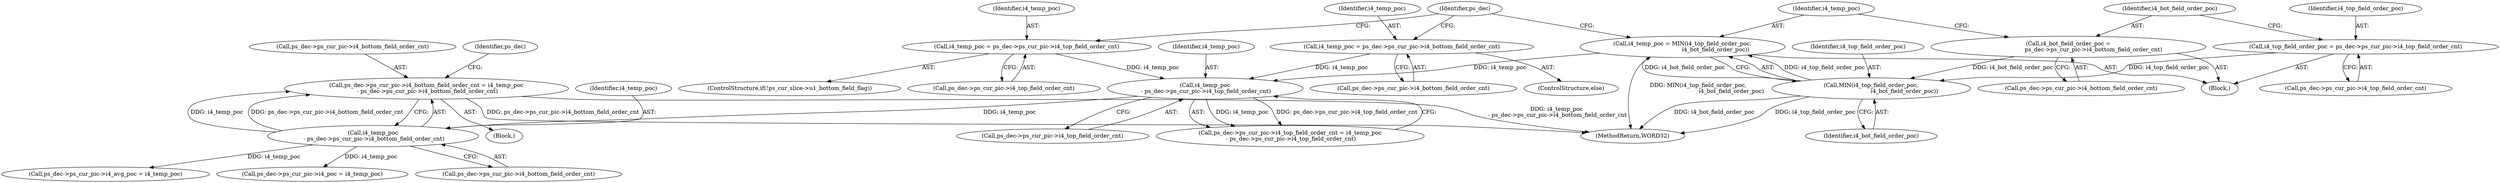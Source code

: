 digraph "0_Android_6c327afb263837bc90760c55c6605b26161a4eb9_0@integer" {
"1001342" [label="(Call,ps_dec->ps_cur_pic->i4_bottom_field_order_cnt = i4_temp_poc\n - ps_dec->ps_cur_pic->i4_bottom_field_order_cnt)"];
"1001348" [label="(Call,i4_temp_poc\n - ps_dec->ps_cur_pic->i4_bottom_field_order_cnt)"];
"1001335" [label="(Call,i4_temp_poc\n - ps_dec->ps_cur_pic->i4_top_field_order_cnt)"];
"1001314" [label="(Call,i4_temp_poc = ps_dec->ps_cur_pic->i4_top_field_order_cnt)"];
"1001303" [label="(Call,i4_temp_poc = MIN(i4_top_field_order_poc,\n                                     i4_bot_field_order_poc))"];
"1001305" [label="(Call,MIN(i4_top_field_order_poc,\n                                     i4_bot_field_order_poc))"];
"1001289" [label="(Call,i4_top_field_order_poc = ps_dec->ps_cur_pic->i4_top_field_order_cnt)"];
"1001296" [label="(Call,i4_bot_field_order_poc =\n                            ps_dec->ps_cur_pic->i4_bottom_field_order_cnt)"];
"1001322" [label="(Call,i4_temp_poc = ps_dec->ps_cur_pic->i4_bottom_field_order_cnt)"];
"1001288" [label="(Block,)"];
"1001290" [label="(Identifier,i4_top_field_order_poc)"];
"1001337" [label="(Call,ps_dec->ps_cur_pic->i4_top_field_order_cnt)"];
"1001332" [label="(Identifier,ps_dec)"];
"1001329" [label="(Call,ps_dec->ps_cur_pic->i4_top_field_order_cnt = i4_temp_poc\n - ps_dec->ps_cur_pic->i4_top_field_order_cnt)"];
"1001289" [label="(Call,i4_top_field_order_poc = ps_dec->ps_cur_pic->i4_top_field_order_cnt)"];
"1001298" [label="(Call,ps_dec->ps_cur_pic->i4_bottom_field_order_cnt)"];
"1001304" [label="(Identifier,i4_temp_poc)"];
"1001362" [label="(Call,ps_dec->ps_cur_pic->i4_avg_poc = i4_temp_poc)"];
"1001343" [label="(Call,ps_dec->ps_cur_pic->i4_bottom_field_order_cnt)"];
"1001314" [label="(Call,i4_temp_poc = ps_dec->ps_cur_pic->i4_top_field_order_cnt)"];
"1001349" [label="(Identifier,i4_temp_poc)"];
"1001355" [label="(Call,ps_dec->ps_cur_pic->i4_poc = i4_temp_poc)"];
"1001321" [label="(ControlStructure,else)"];
"1001323" [label="(Identifier,i4_temp_poc)"];
"1001279" [label="(Block,)"];
"1001336" [label="(Identifier,i4_temp_poc)"];
"1001324" [label="(Call,ps_dec->ps_cur_pic->i4_bottom_field_order_cnt)"];
"1001306" [label="(Identifier,i4_top_field_order_poc)"];
"1002606" [label="(MethodReturn,WORD32)"];
"1001322" [label="(Call,i4_temp_poc = ps_dec->ps_cur_pic->i4_bottom_field_order_cnt)"];
"1001296" [label="(Call,i4_bot_field_order_poc =\n                            ps_dec->ps_cur_pic->i4_bottom_field_order_cnt)"];
"1001316" [label="(Call,ps_dec->ps_cur_pic->i4_top_field_order_cnt)"];
"1001315" [label="(Identifier,i4_temp_poc)"];
"1001309" [label="(ControlStructure,if(!ps_cur_slice->u1_bottom_field_flag))"];
"1001291" [label="(Call,ps_dec->ps_cur_pic->i4_top_field_order_cnt)"];
"1001342" [label="(Call,ps_dec->ps_cur_pic->i4_bottom_field_order_cnt = i4_temp_poc\n - ps_dec->ps_cur_pic->i4_bottom_field_order_cnt)"];
"1001335" [label="(Call,i4_temp_poc\n - ps_dec->ps_cur_pic->i4_top_field_order_cnt)"];
"1001350" [label="(Call,ps_dec->ps_cur_pic->i4_bottom_field_order_cnt)"];
"1001303" [label="(Call,i4_temp_poc = MIN(i4_top_field_order_poc,\n                                     i4_bot_field_order_poc))"];
"1001307" [label="(Identifier,i4_bot_field_order_poc)"];
"1001297" [label="(Identifier,i4_bot_field_order_poc)"];
"1001358" [label="(Identifier,ps_dec)"];
"1001305" [label="(Call,MIN(i4_top_field_order_poc,\n                                     i4_bot_field_order_poc))"];
"1001348" [label="(Call,i4_temp_poc\n - ps_dec->ps_cur_pic->i4_bottom_field_order_cnt)"];
"1001342" -> "1001279"  [label="AST: "];
"1001342" -> "1001348"  [label="CFG: "];
"1001343" -> "1001342"  [label="AST: "];
"1001348" -> "1001342"  [label="AST: "];
"1001358" -> "1001342"  [label="CFG: "];
"1001342" -> "1002606"  [label="DDG: ps_dec->ps_cur_pic->i4_bottom_field_order_cnt"];
"1001342" -> "1002606"  [label="DDG: i4_temp_poc\n - ps_dec->ps_cur_pic->i4_bottom_field_order_cnt"];
"1001348" -> "1001342"  [label="DDG: i4_temp_poc"];
"1001348" -> "1001342"  [label="DDG: ps_dec->ps_cur_pic->i4_bottom_field_order_cnt"];
"1001348" -> "1001350"  [label="CFG: "];
"1001349" -> "1001348"  [label="AST: "];
"1001350" -> "1001348"  [label="AST: "];
"1001335" -> "1001348"  [label="DDG: i4_temp_poc"];
"1001348" -> "1001355"  [label="DDG: i4_temp_poc"];
"1001348" -> "1001362"  [label="DDG: i4_temp_poc"];
"1001335" -> "1001329"  [label="AST: "];
"1001335" -> "1001337"  [label="CFG: "];
"1001336" -> "1001335"  [label="AST: "];
"1001337" -> "1001335"  [label="AST: "];
"1001329" -> "1001335"  [label="CFG: "];
"1001335" -> "1001329"  [label="DDG: i4_temp_poc"];
"1001335" -> "1001329"  [label="DDG: ps_dec->ps_cur_pic->i4_top_field_order_cnt"];
"1001314" -> "1001335"  [label="DDG: i4_temp_poc"];
"1001303" -> "1001335"  [label="DDG: i4_temp_poc"];
"1001322" -> "1001335"  [label="DDG: i4_temp_poc"];
"1001314" -> "1001309"  [label="AST: "];
"1001314" -> "1001316"  [label="CFG: "];
"1001315" -> "1001314"  [label="AST: "];
"1001316" -> "1001314"  [label="AST: "];
"1001332" -> "1001314"  [label="CFG: "];
"1001303" -> "1001288"  [label="AST: "];
"1001303" -> "1001305"  [label="CFG: "];
"1001304" -> "1001303"  [label="AST: "];
"1001305" -> "1001303"  [label="AST: "];
"1001332" -> "1001303"  [label="CFG: "];
"1001303" -> "1002606"  [label="DDG: MIN(i4_top_field_order_poc,\n                                     i4_bot_field_order_poc)"];
"1001305" -> "1001303"  [label="DDG: i4_top_field_order_poc"];
"1001305" -> "1001303"  [label="DDG: i4_bot_field_order_poc"];
"1001305" -> "1001307"  [label="CFG: "];
"1001306" -> "1001305"  [label="AST: "];
"1001307" -> "1001305"  [label="AST: "];
"1001305" -> "1002606"  [label="DDG: i4_bot_field_order_poc"];
"1001305" -> "1002606"  [label="DDG: i4_top_field_order_poc"];
"1001289" -> "1001305"  [label="DDG: i4_top_field_order_poc"];
"1001296" -> "1001305"  [label="DDG: i4_bot_field_order_poc"];
"1001289" -> "1001288"  [label="AST: "];
"1001289" -> "1001291"  [label="CFG: "];
"1001290" -> "1001289"  [label="AST: "];
"1001291" -> "1001289"  [label="AST: "];
"1001297" -> "1001289"  [label="CFG: "];
"1001296" -> "1001288"  [label="AST: "];
"1001296" -> "1001298"  [label="CFG: "];
"1001297" -> "1001296"  [label="AST: "];
"1001298" -> "1001296"  [label="AST: "];
"1001304" -> "1001296"  [label="CFG: "];
"1001322" -> "1001321"  [label="AST: "];
"1001322" -> "1001324"  [label="CFG: "];
"1001323" -> "1001322"  [label="AST: "];
"1001324" -> "1001322"  [label="AST: "];
"1001332" -> "1001322"  [label="CFG: "];
}

